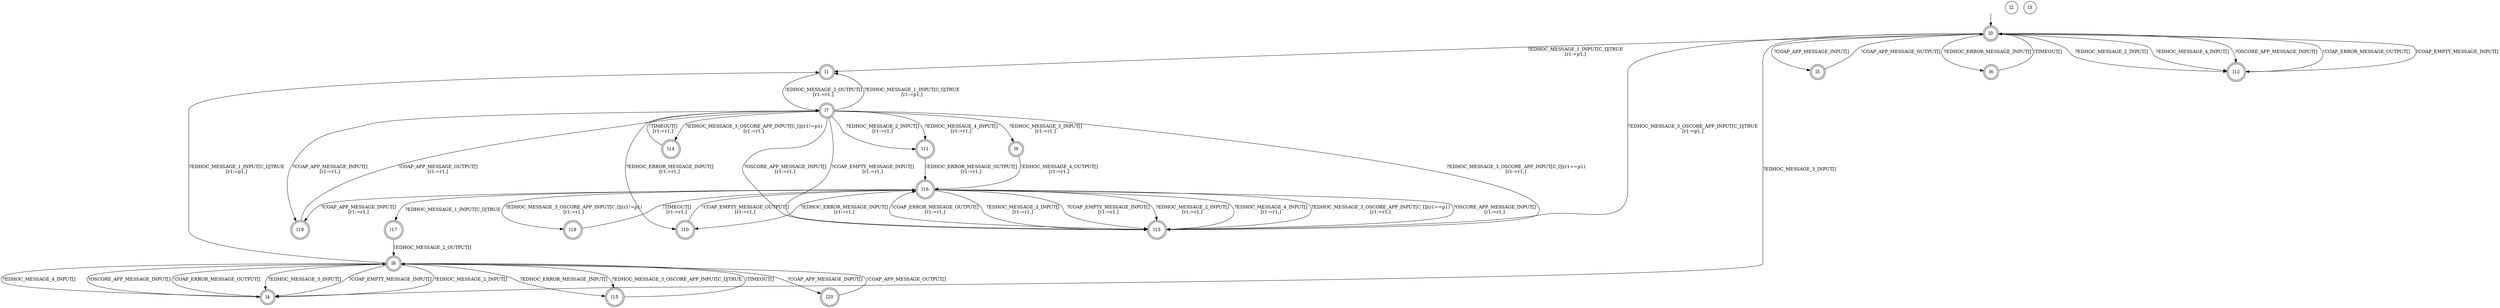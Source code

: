 digraph RA {
"" [shape=none,label=<>]
"l0" [shape=doublecircle]
"l1" [shape=doublecircle]
"l2" [shape=circle]
"l3" [shape=circle]
"l4" [shape=doublecircle]
"l5" [shape=doublecircle]
"l6" [shape=doublecircle]
"l7" [shape=doublecircle]
"l8" [shape=doublecircle]
"l9" [shape=doublecircle]
"l10" [shape=doublecircle]
"l11" [shape=doublecircle]
"l12" [shape=doublecircle]
"l13" [shape=doublecircle]
"l14" [shape=doublecircle]
"l15" [shape=doublecircle]
"l16" [shape=doublecircle]
"l17" [shape=doublecircle]
"l18" [shape=doublecircle]
"l19" [shape=doublecircle]
"l20" [shape=doublecircle]
"" -> "l0"
"l0" -> "l1" [label=<?EDHOC_MESSAGE_1_INPUT[C_I]|TRUE<BR />[r1:=p1,]>]
"l0" -> "l4" [label=<?EDHOC_MESSAGE_3_INPUT[]>]
"l0" -> "l5" [label=<?COAP_APP_MESSAGE_INPUT[]>]
"l0" -> "l6" [label=<?EDHOC_ERROR_MESSAGE_INPUT[]>]
"l0" -> "l12" [label=<?COAP_EMPTY_MESSAGE_INPUT[]>]
"l0" -> "l12" [label=<?EDHOC_MESSAGE_2_INPUT[]>]
"l0" -> "l12" [label=<?EDHOC_MESSAGE_4_INPUT[]>]
"l0" -> "l12" [label=<?OSCORE_APP_MESSAGE_INPUT[]>]
"l0" -> "l13" [label=<?EDHOC_MESSAGE_3_OSCORE_APP_INPUT[C_I]|TRUE<BR />[r1:=p1,]>]
"l1" -> "l7" [label=<!EDHOC_MESSAGE_2_OUTPUT[]<BR />[r1:=r1,]>]
"l4" -> "l8" [label=<!COAP_ERROR_MESSAGE_OUTPUT[]>]
"l5" -> "l0" [label=<!COAP_APP_MESSAGE_OUTPUT[]>]
"l6" -> "l0" [label=<!TIMEOUT[]>]
"l7" -> "l1" [label=<?EDHOC_MESSAGE_1_INPUT[C_I]|TRUE<BR />[r1:=p1,]>]
"l7" -> "l9" [label=<?EDHOC_MESSAGE_3_INPUT[]<BR />[r1:=r1,]>]
"l7" -> "l10" [label=<?EDHOC_ERROR_MESSAGE_INPUT[]<BR />[r1:=r1,]>]
"l7" -> "l11" [label=<?EDHOC_MESSAGE_2_INPUT[]<BR />[r1:=r1,]>]
"l7" -> "l11" [label=<?EDHOC_MESSAGE_4_INPUT[]<BR />[r1:=r1,]>]
"l7" -> "l13" [label=<?COAP_EMPTY_MESSAGE_INPUT[]<BR />[r1:=r1,]>]
"l7" -> "l13" [label=<?EDHOC_MESSAGE_3_OSCORE_APP_INPUT[C_I]|(r1==p1)<BR />[r1:=r1,]>]
"l7" -> "l14" [label=<?EDHOC_MESSAGE_3_OSCORE_APP_INPUT[C_I]|(r1!=p1)<BR />[r1:=r1,]>]
"l7" -> "l13" [label=<?OSCORE_APP_MESSAGE_INPUT[]<BR />[r1:=r1,]>]
"l7" -> "l19" [label=<?COAP_APP_MESSAGE_INPUT[]<BR />[r1:=r1,]>]
"l8" -> "l1" [label=<?EDHOC_MESSAGE_1_INPUT[C_I]|TRUE<BR />[r1:=p1,]>]
"l8" -> "l4" [label=<?EDHOC_MESSAGE_3_INPUT[]>]
"l8" -> "l4" [label=<?COAP_EMPTY_MESSAGE_INPUT[]>]
"l8" -> "l4" [label=<?EDHOC_MESSAGE_2_INPUT[]>]
"l8" -> "l4" [label=<?EDHOC_MESSAGE_4_INPUT[]>]
"l8" -> "l4" [label=<?OSCORE_APP_MESSAGE_INPUT[]>]
"l8" -> "l15" [label=<?EDHOC_ERROR_MESSAGE_INPUT[]>]
"l8" -> "l15" [label=<?EDHOC_MESSAGE_3_OSCORE_APP_INPUT[C_I]|TRUE>]
"l8" -> "l20" [label=<?COAP_APP_MESSAGE_INPUT[]>]
"l9" -> "l16" [label=<!EDHOC_MESSAGE_4_OUTPUT[]<BR />[r1:=r1,]>]
"l10" -> "l16" [label=<!COAP_EMPTY_MESSAGE_OUTPUT[]<BR />[r1:=r1,]>]
"l11" -> "l16" [label=<!EDHOC_ERROR_MESSAGE_OUTPUT[]<BR />[r1:=r1,]>]
"l12" -> "l0" [label=<!COAP_ERROR_MESSAGE_OUTPUT[]>]
"l13" -> "l16" [label=<!COAP_ERROR_MESSAGE_OUTPUT[]<BR />[r1:=r1,]>]
"l14" -> "l7" [label=<!TIMEOUT[]<BR />[r1:=r1,]>]
"l15" -> "l8" [label=<!TIMEOUT[]>]
"l16" -> "l10" [label=<?EDHOC_ERROR_MESSAGE_INPUT[]<BR />[r1:=r1,]>]
"l16" -> "l13" [label=<?EDHOC_MESSAGE_3_INPUT[]<BR />[r1:=r1,]>]
"l16" -> "l13" [label=<?COAP_EMPTY_MESSAGE_INPUT[]<BR />[r1:=r1,]>]
"l16" -> "l13" [label=<?EDHOC_MESSAGE_2_INPUT[]<BR />[r1:=r1,]>]
"l16" -> "l13" [label=<?EDHOC_MESSAGE_4_INPUT[]<BR />[r1:=r1,]>]
"l16" -> "l13" [label=<?EDHOC_MESSAGE_3_OSCORE_APP_INPUT[C_I]|(r1==p1)<BR />[r1:=r1,]>]
"l16" -> "l18" [label=<?EDHOC_MESSAGE_3_OSCORE_APP_INPUT[C_I]|(r1!=p1)<BR />[r1:=r1,]>]
"l16" -> "l13" [label=<?OSCORE_APP_MESSAGE_INPUT[]<BR />[r1:=r1,]>]
"l16" -> "l17" [label=<?EDHOC_MESSAGE_1_INPUT[C_I]|TRUE>]
"l16" -> "l19" [label=<?COAP_APP_MESSAGE_INPUT[]<BR />[r1:=r1,]>]
"l17" -> "l8" [label=<!EDHOC_MESSAGE_2_OUTPUT[]>]
"l18" -> "l16" [label=<!TIMEOUT[]<BR />[r1:=r1,]>]
"l19" -> "l7" [label=<!COAP_APP_MESSAGE_OUTPUT[]<BR />[r1:=r1,]>]
"l20" -> "l8" [label=<!COAP_APP_MESSAGE_OUTPUT[]>]
}
